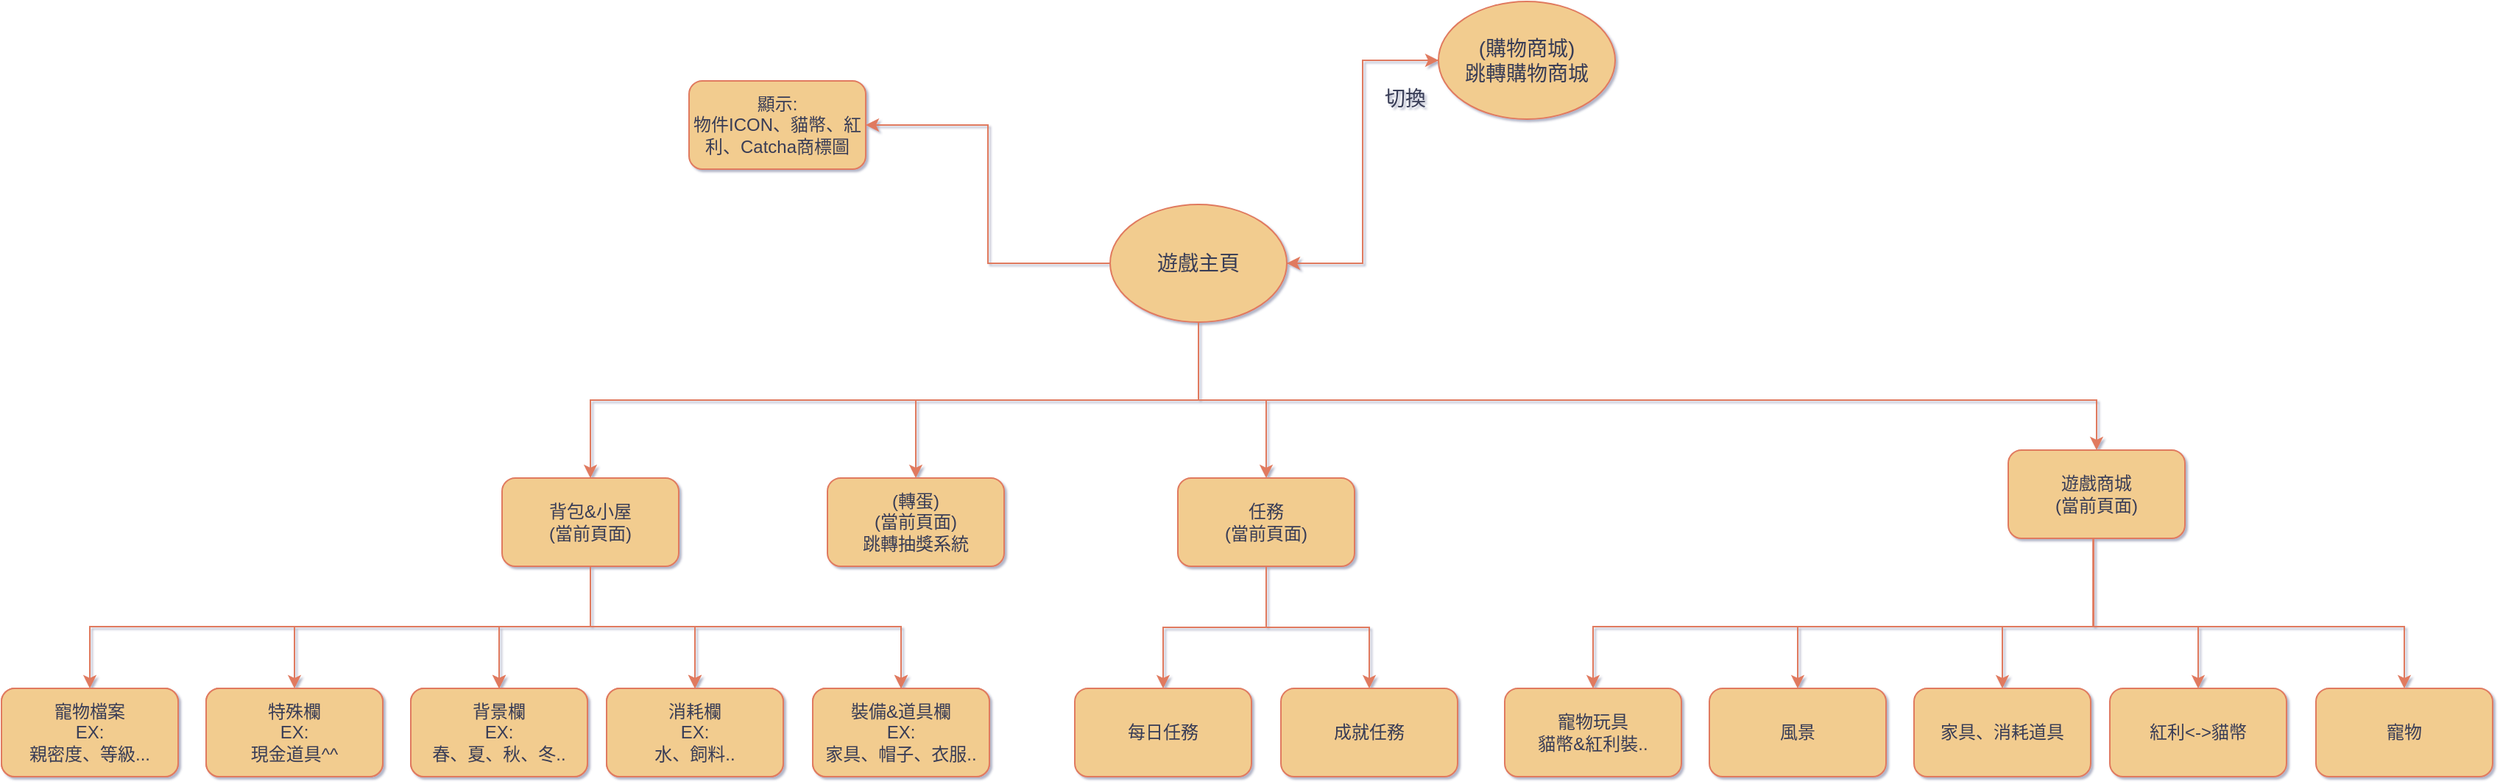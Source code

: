 <mxfile version="21.3.8" type="device">
  <diagram name="第 1 页" id="7AxvImhys1KES0EjwskX">
    <mxGraphModel dx="1334" dy="532" grid="0" gridSize="10" guides="1" tooltips="1" connect="1" arrows="1" fold="1" page="0" pageScale="1" pageWidth="1654" pageHeight="2336" background="#ffffff" math="0" shadow="1">
      <root>
        <mxCell id="0" />
        <mxCell id="1" parent="0" />
        <mxCell id="-ReHo5509mN-O1FkP-xh-4" style="edgeStyle=orthogonalEdgeStyle;rounded=0;orthogonalLoop=1;jettySize=auto;html=1;entryX=0;entryY=0.5;entryDx=0;entryDy=0;strokeColor=#E07A5F;fontColor=default;fillColor=#F2CC8F;fontSize=14;labelBackgroundColor=none;" parent="1" source="-ReHo5509mN-O1FkP-xh-1" target="-ReHo5509mN-O1FkP-xh-2" edge="1">
          <mxGeometry relative="1" as="geometry" />
        </mxCell>
        <mxCell id="-ReHo5509mN-O1FkP-xh-10" style="edgeStyle=orthogonalEdgeStyle;rounded=0;orthogonalLoop=1;jettySize=auto;html=1;exitX=0.5;exitY=1;exitDx=0;exitDy=0;entryX=0.5;entryY=0;entryDx=0;entryDy=0;strokeColor=#E07A5F;fontColor=default;fillColor=#F2CC8F;labelBackgroundColor=none;" parent="1" source="-ReHo5509mN-O1FkP-xh-1" target="-ReHo5509mN-O1FkP-xh-7" edge="1">
          <mxGeometry relative="1" as="geometry" />
        </mxCell>
        <mxCell id="-ReHo5509mN-O1FkP-xh-11" style="edgeStyle=orthogonalEdgeStyle;rounded=0;orthogonalLoop=1;jettySize=auto;html=1;exitX=0.5;exitY=1;exitDx=0;exitDy=0;entryX=0.5;entryY=0;entryDx=0;entryDy=0;strokeColor=#E07A5F;fontColor=default;fillColor=#F2CC8F;labelBackgroundColor=none;" parent="1" source="-ReHo5509mN-O1FkP-xh-1" target="-ReHo5509mN-O1FkP-xh-6" edge="1">
          <mxGeometry relative="1" as="geometry" />
        </mxCell>
        <mxCell id="-ReHo5509mN-O1FkP-xh-26" style="edgeStyle=orthogonalEdgeStyle;rounded=0;orthogonalLoop=1;jettySize=auto;html=1;entryX=1;entryY=0.5;entryDx=0;entryDy=0;strokeColor=#E07A5F;fontColor=default;fillColor=#F2CC8F;labelBackgroundColor=none;" parent="1" source="-ReHo5509mN-O1FkP-xh-1" target="-ReHo5509mN-O1FkP-xh-25" edge="1">
          <mxGeometry relative="1" as="geometry" />
        </mxCell>
        <mxCell id="-ReHo5509mN-O1FkP-xh-63" style="edgeStyle=orthogonalEdgeStyle;rounded=0;orthogonalLoop=1;jettySize=auto;html=1;entryX=0.5;entryY=0;entryDx=0;entryDy=0;strokeColor=#E07A5F;fontColor=#393C56;fillColor=#F2CC8F;" parent="1" source="-ReHo5509mN-O1FkP-xh-1" target="-ReHo5509mN-O1FkP-xh-23" edge="1">
          <mxGeometry relative="1" as="geometry" />
        </mxCell>
        <mxCell id="-ReHo5509mN-O1FkP-xh-64" style="edgeStyle=orthogonalEdgeStyle;rounded=0;orthogonalLoop=1;jettySize=auto;html=1;entryX=0.5;entryY=0;entryDx=0;entryDy=0;strokeColor=#E07A5F;fontColor=#393C56;fillColor=#F2CC8F;" parent="1" source="-ReHo5509mN-O1FkP-xh-1" target="-ReHo5509mN-O1FkP-xh-21" edge="1">
          <mxGeometry relative="1" as="geometry">
            <Array as="points">
              <mxPoint x="456" y="275" />
              <mxPoint x="1066" y="275" />
            </Array>
          </mxGeometry>
        </mxCell>
        <mxCell id="-ReHo5509mN-O1FkP-xh-1" value="遊戲主頁" style="ellipse;whiteSpace=wrap;html=1;labelBackgroundColor=none;fillColor=#F2CC8F;strokeColor=#E07A5F;fontColor=#393C56;fontSize=14;" parent="1" vertex="1">
          <mxGeometry x="396" y="142" width="120" height="80" as="geometry" />
        </mxCell>
        <mxCell id="-ReHo5509mN-O1FkP-xh-3" style="edgeStyle=orthogonalEdgeStyle;rounded=0;orthogonalLoop=1;jettySize=auto;html=1;exitX=0;exitY=0.5;exitDx=0;exitDy=0;entryX=1;entryY=0.5;entryDx=0;entryDy=0;strokeColor=#E07A5F;fontColor=default;fillColor=#F2CC8F;fontSize=14;labelBackgroundColor=none;" parent="1" source="-ReHo5509mN-O1FkP-xh-2" target="-ReHo5509mN-O1FkP-xh-1" edge="1">
          <mxGeometry relative="1" as="geometry" />
        </mxCell>
        <mxCell id="-ReHo5509mN-O1FkP-xh-2" value="(購物商城)&lt;br&gt;跳轉購物商城" style="ellipse;whiteSpace=wrap;html=1;labelBackgroundColor=none;fillColor=#F2CC8F;strokeColor=#E07A5F;fontColor=#393C56;fontSize=14;" parent="1" vertex="1">
          <mxGeometry x="619" y="4" width="120" height="80" as="geometry" />
        </mxCell>
        <mxCell id="-ReHo5509mN-O1FkP-xh-5" value="切換" style="text;html=1;align=center;verticalAlign=middle;resizable=0;points=[];autosize=1;strokeColor=none;fillColor=none;fontColor=#393C56;fontSize=14;labelBackgroundColor=none;" parent="1" vertex="1">
          <mxGeometry x="573" y="55" width="46" height="29" as="geometry" />
        </mxCell>
        <mxCell id="-ReHo5509mN-O1FkP-xh-13" value="" style="edgeStyle=orthogonalEdgeStyle;rounded=0;orthogonalLoop=1;jettySize=auto;html=1;strokeColor=#E07A5F;fontColor=default;fillColor=#F2CC8F;labelBackgroundColor=none;" parent="1" source="-ReHo5509mN-O1FkP-xh-6" target="-ReHo5509mN-O1FkP-xh-12" edge="1">
          <mxGeometry relative="1" as="geometry">
            <Array as="points">
              <mxPoint x="43" y="429" />
              <mxPoint x="-19" y="429" />
            </Array>
          </mxGeometry>
        </mxCell>
        <mxCell id="-ReHo5509mN-O1FkP-xh-16" style="edgeStyle=orthogonalEdgeStyle;rounded=0;orthogonalLoop=1;jettySize=auto;html=1;exitX=0.5;exitY=1;exitDx=0;exitDy=0;strokeColor=#E07A5F;fontColor=default;fillColor=#F2CC8F;labelBackgroundColor=none;" parent="1" source="-ReHo5509mN-O1FkP-xh-6" target="-ReHo5509mN-O1FkP-xh-15" edge="1">
          <mxGeometry relative="1" as="geometry">
            <Array as="points">
              <mxPoint x="43" y="429" />
              <mxPoint x="114" y="429" />
            </Array>
          </mxGeometry>
        </mxCell>
        <mxCell id="-ReHo5509mN-O1FkP-xh-18" style="edgeStyle=orthogonalEdgeStyle;rounded=0;orthogonalLoop=1;jettySize=auto;html=1;exitX=0.5;exitY=1;exitDx=0;exitDy=0;entryX=0.5;entryY=0;entryDx=0;entryDy=0;strokeColor=#E07A5F;fontColor=default;fillColor=#F2CC8F;labelBackgroundColor=none;" parent="1" source="-ReHo5509mN-O1FkP-xh-6" target="-ReHo5509mN-O1FkP-xh-17" edge="1">
          <mxGeometry relative="1" as="geometry">
            <Array as="points">
              <mxPoint x="43" y="429" />
              <mxPoint x="-158" y="429" />
            </Array>
          </mxGeometry>
        </mxCell>
        <mxCell id="-ReHo5509mN-O1FkP-xh-20" style="edgeStyle=orthogonalEdgeStyle;rounded=0;orthogonalLoop=1;jettySize=auto;html=1;exitX=0.5;exitY=1;exitDx=0;exitDy=0;entryX=0.5;entryY=0;entryDx=0;entryDy=0;strokeColor=#E07A5F;fontColor=default;fillColor=#F2CC8F;labelBackgroundColor=none;" parent="1" source="-ReHo5509mN-O1FkP-xh-6" target="-ReHo5509mN-O1FkP-xh-19" edge="1">
          <mxGeometry relative="1" as="geometry">
            <Array as="points">
              <mxPoint x="43" y="429" />
              <mxPoint x="254" y="429" />
            </Array>
          </mxGeometry>
        </mxCell>
        <mxCell id="-ReHo5509mN-O1FkP-xh-34" style="edgeStyle=orthogonalEdgeStyle;rounded=0;orthogonalLoop=1;jettySize=auto;html=1;entryX=0.5;entryY=0;entryDx=0;entryDy=0;strokeColor=#E07A5F;fontColor=default;fillColor=#F2CC8F;labelBackgroundColor=none;" parent="1" source="-ReHo5509mN-O1FkP-xh-6" target="-ReHo5509mN-O1FkP-xh-33" edge="1">
          <mxGeometry relative="1" as="geometry">
            <Array as="points">
              <mxPoint x="43" y="429" />
              <mxPoint x="-297" y="429" />
            </Array>
          </mxGeometry>
        </mxCell>
        <mxCell id="-ReHo5509mN-O1FkP-xh-6" value="背包&amp;amp;小屋&lt;br&gt;(當前頁面)" style="rounded=1;whiteSpace=wrap;html=1;strokeColor=#E07A5F;fontColor=#393C56;fillColor=#F2CC8F;labelBackgroundColor=none;" parent="1" vertex="1">
          <mxGeometry x="-17" y="328" width="120" height="60" as="geometry" />
        </mxCell>
        <mxCell id="-ReHo5509mN-O1FkP-xh-7" value="(轉蛋)&lt;br&gt;(當前頁面)&lt;br&gt;跳轉抽獎系統" style="rounded=1;whiteSpace=wrap;html=1;strokeColor=#E07A5F;fontColor=#393C56;fillColor=#F2CC8F;labelBackgroundColor=none;" parent="1" vertex="1">
          <mxGeometry x="204" y="328" width="120" height="60" as="geometry" />
        </mxCell>
        <mxCell id="-ReHo5509mN-O1FkP-xh-12" value="背景欄&lt;br&gt;EX:&lt;br&gt;春、夏、秋、冬.." style="whiteSpace=wrap;html=1;fillColor=#F2CC8F;strokeColor=#E07A5F;fontColor=#393C56;rounded=1;labelBackgroundColor=none;" parent="1" vertex="1">
          <mxGeometry x="-79" y="471" width="120" height="60" as="geometry" />
        </mxCell>
        <mxCell id="-ReHo5509mN-O1FkP-xh-15" value="消耗欄&lt;br&gt;EX:&lt;br&gt;水、飼料.." style="whiteSpace=wrap;html=1;fillColor=#F2CC8F;strokeColor=#E07A5F;fontColor=#393C56;rounded=1;labelBackgroundColor=none;" parent="1" vertex="1">
          <mxGeometry x="54" y="471" width="120" height="60" as="geometry" />
        </mxCell>
        <mxCell id="-ReHo5509mN-O1FkP-xh-17" value="特殊欄&lt;br&gt;EX:&lt;br&gt;現金道具^^" style="whiteSpace=wrap;html=1;fillColor=#F2CC8F;strokeColor=#E07A5F;fontColor=#393C56;rounded=1;labelBackgroundColor=none;" parent="1" vertex="1">
          <mxGeometry x="-218" y="471" width="120" height="60" as="geometry" />
        </mxCell>
        <mxCell id="-ReHo5509mN-O1FkP-xh-19" value="裝備欄&lt;br&gt;EX:&lt;br&gt;帽子、衣服..&lt;br&gt;" style="whiteSpace=wrap;html=1;fillColor=#F2CC8F;strokeColor=#E07A5F;fontColor=#393C56;rounded=1;labelBackgroundColor=none;" parent="1" vertex="1">
          <mxGeometry x="194" y="471" width="120" height="60" as="geometry" />
        </mxCell>
        <mxCell id="-ReHo5509mN-O1FkP-xh-21" value="遊戲商城&lt;br&gt;(當前頁面)" style="rounded=1;whiteSpace=wrap;html=1;strokeColor=#E07A5F;fontColor=#393C56;fillColor=#F2CC8F;labelBackgroundColor=none;" parent="1" vertex="1">
          <mxGeometry x="1006" y="309" width="120" height="60" as="geometry" />
        </mxCell>
        <mxCell id="-ReHo5509mN-O1FkP-xh-30" style="edgeStyle=orthogonalEdgeStyle;rounded=0;orthogonalLoop=1;jettySize=auto;html=1;entryX=0.5;entryY=0;entryDx=0;entryDy=0;strokeColor=#E07A5F;fontColor=default;fillColor=#F2CC8F;labelBackgroundColor=none;" parent="1" source="-ReHo5509mN-O1FkP-xh-23" target="-ReHo5509mN-O1FkP-xh-28" edge="1">
          <mxGeometry relative="1" as="geometry" />
        </mxCell>
        <mxCell id="-ReHo5509mN-O1FkP-xh-31" style="edgeStyle=orthogonalEdgeStyle;rounded=0;orthogonalLoop=1;jettySize=auto;html=1;entryX=0.5;entryY=0;entryDx=0;entryDy=0;strokeColor=#E07A5F;fontColor=default;fillColor=#F2CC8F;labelBackgroundColor=none;" parent="1" source="-ReHo5509mN-O1FkP-xh-23" target="-ReHo5509mN-O1FkP-xh-29" edge="1">
          <mxGeometry relative="1" as="geometry" />
        </mxCell>
        <mxCell id="-ReHo5509mN-O1FkP-xh-23" value="任務&lt;br&gt;(當前頁面)" style="rounded=1;whiteSpace=wrap;html=1;strokeColor=#E07A5F;fontColor=#393C56;fillColor=#F2CC8F;labelBackgroundColor=none;" parent="1" vertex="1">
          <mxGeometry x="442" y="328" width="120" height="60" as="geometry" />
        </mxCell>
        <mxCell id="-ReHo5509mN-O1FkP-xh-25" value="顯示:&lt;br&gt;物件ICON、貓幣、紅利、Catcha商標圖" style="rounded=1;whiteSpace=wrap;html=1;strokeColor=#E07A5F;fontColor=#393C56;fillColor=#F2CC8F;labelBackgroundColor=none;" parent="1" vertex="1">
          <mxGeometry x="110" y="58" width="120" height="60" as="geometry" />
        </mxCell>
        <mxCell id="-ReHo5509mN-O1FkP-xh-28" value="每日任務" style="whiteSpace=wrap;html=1;fillColor=#F2CC8F;strokeColor=#E07A5F;fontColor=#393C56;rounded=1;labelBackgroundColor=none;" parent="1" vertex="1">
          <mxGeometry x="372" y="471" width="120" height="60" as="geometry" />
        </mxCell>
        <mxCell id="-ReHo5509mN-O1FkP-xh-29" value="成就任務" style="whiteSpace=wrap;html=1;fillColor=#F2CC8F;strokeColor=#E07A5F;fontColor=#393C56;rounded=1;labelBackgroundColor=none;" parent="1" vertex="1">
          <mxGeometry x="512" y="471" width="120" height="60" as="geometry" />
        </mxCell>
        <mxCell id="-ReHo5509mN-O1FkP-xh-33" value="寵物檔案&lt;br&gt;EX:&lt;br&gt;親密度、等級..." style="whiteSpace=wrap;html=1;fillColor=#F2CC8F;strokeColor=#E07A5F;fontColor=#393C56;rounded=1;labelBackgroundColor=none;" parent="1" vertex="1">
          <mxGeometry x="-357" y="471" width="120" height="60" as="geometry" />
        </mxCell>
        <mxCell id="-ReHo5509mN-O1FkP-xh-44" value="背景欄&lt;br&gt;EX:&lt;br&gt;春、夏、秋、冬.." style="whiteSpace=wrap;html=1;fillColor=#F2CC8F;strokeColor=#E07A5F;fontColor=#393C56;rounded=1;labelBackgroundColor=none;" parent="1" vertex="1">
          <mxGeometry x="-79" y="471" width="120" height="60" as="geometry" />
        </mxCell>
        <mxCell id="-ReHo5509mN-O1FkP-xh-45" value="消耗欄&lt;br&gt;EX:&lt;br&gt;水、飼料.." style="whiteSpace=wrap;html=1;fillColor=#F2CC8F;strokeColor=#E07A5F;fontColor=#393C56;rounded=1;labelBackgroundColor=none;" parent="1" vertex="1">
          <mxGeometry x="54" y="471" width="120" height="60" as="geometry" />
        </mxCell>
        <mxCell id="-ReHo5509mN-O1FkP-xh-46" value="特殊欄&lt;br&gt;EX:&lt;br&gt;現金道具^^" style="whiteSpace=wrap;html=1;fillColor=#F2CC8F;strokeColor=#E07A5F;fontColor=#393C56;rounded=1;labelBackgroundColor=none;" parent="1" vertex="1">
          <mxGeometry x="-218" y="471" width="120" height="60" as="geometry" />
        </mxCell>
        <mxCell id="-ReHo5509mN-O1FkP-xh-47" value="裝備&amp;amp;道具欄&lt;br&gt;EX:&lt;br&gt;家具、帽子、衣服.." style="whiteSpace=wrap;html=1;fillColor=#F2CC8F;strokeColor=#E07A5F;fontColor=#393C56;rounded=1;labelBackgroundColor=none;" parent="1" vertex="1">
          <mxGeometry x="194" y="471" width="120" height="60" as="geometry" />
        </mxCell>
        <mxCell id="-ReHo5509mN-O1FkP-xh-48" value="寵物檔案&lt;br&gt;EX:&lt;br&gt;親密度、等級..." style="whiteSpace=wrap;html=1;fillColor=#F2CC8F;strokeColor=#E07A5F;fontColor=#393C56;rounded=1;labelBackgroundColor=none;" parent="1" vertex="1">
          <mxGeometry x="-357" y="471" width="120" height="60" as="geometry" />
        </mxCell>
        <mxCell id="-ReHo5509mN-O1FkP-xh-49" style="edgeStyle=orthogonalEdgeStyle;rounded=0;orthogonalLoop=1;jettySize=auto;html=1;exitX=0.5;exitY=1;exitDx=0;exitDy=0;strokeColor=#E07A5F;fontColor=default;fillColor=#F2CC8F;labelBackgroundColor=none;" parent="1" target="-ReHo5509mN-O1FkP-xh-45" edge="1">
          <mxGeometry relative="1" as="geometry">
            <mxPoint x="43" y="388" as="sourcePoint" />
            <Array as="points">
              <mxPoint x="43" y="429" />
              <mxPoint x="114" y="429" />
            </Array>
          </mxGeometry>
        </mxCell>
        <mxCell id="-ReHo5509mN-O1FkP-xh-50" style="edgeStyle=orthogonalEdgeStyle;rounded=0;orthogonalLoop=1;jettySize=auto;html=1;exitX=0.5;exitY=1;exitDx=0;exitDy=0;entryX=0.5;entryY=0;entryDx=0;entryDy=0;strokeColor=#E07A5F;fontColor=default;fillColor=#F2CC8F;labelBackgroundColor=none;" parent="1" target="-ReHo5509mN-O1FkP-xh-47" edge="1">
          <mxGeometry relative="1" as="geometry">
            <mxPoint x="43" y="388" as="sourcePoint" />
            <Array as="points">
              <mxPoint x="43" y="429" />
              <mxPoint x="254" y="429" />
            </Array>
          </mxGeometry>
        </mxCell>
        <mxCell id="-ReHo5509mN-O1FkP-xh-51" value="" style="edgeStyle=orthogonalEdgeStyle;rounded=0;orthogonalLoop=1;jettySize=auto;html=1;strokeColor=#E07A5F;fontColor=default;fillColor=#F2CC8F;labelBackgroundColor=none;" parent="1" target="-ReHo5509mN-O1FkP-xh-44" edge="1">
          <mxGeometry relative="1" as="geometry">
            <mxPoint x="43" y="388" as="sourcePoint" />
            <Array as="points">
              <mxPoint x="43" y="429" />
              <mxPoint x="-19" y="429" />
            </Array>
          </mxGeometry>
        </mxCell>
        <mxCell id="-ReHo5509mN-O1FkP-xh-52" style="edgeStyle=orthogonalEdgeStyle;rounded=0;orthogonalLoop=1;jettySize=auto;html=1;exitX=0.482;exitY=0.994;exitDx=0;exitDy=0;entryX=0.5;entryY=0;entryDx=0;entryDy=0;strokeColor=#E07A5F;fontColor=default;fillColor=#F2CC8F;labelBackgroundColor=none;exitPerimeter=0;" parent="1" source="-ReHo5509mN-O1FkP-xh-21" edge="1">
          <mxGeometry relative="1" as="geometry">
            <mxPoint x="1064" y="388" as="sourcePoint" />
            <mxPoint x="863" y="471" as="targetPoint" />
            <Array as="points">
              <mxPoint x="1064" y="429" />
              <mxPoint x="863" y="429" />
            </Array>
          </mxGeometry>
        </mxCell>
        <mxCell id="-ReHo5509mN-O1FkP-xh-53" style="edgeStyle=orthogonalEdgeStyle;rounded=0;orthogonalLoop=1;jettySize=auto;html=1;entryX=0.5;entryY=0;entryDx=0;entryDy=0;strokeColor=#E07A5F;fontColor=default;fillColor=#F2CC8F;labelBackgroundColor=none;exitX=0.481;exitY=1.006;exitDx=0;exitDy=0;exitPerimeter=0;" parent="1" source="-ReHo5509mN-O1FkP-xh-21" edge="1">
          <mxGeometry relative="1" as="geometry">
            <mxPoint x="1064" y="388" as="sourcePoint" />
            <mxPoint x="724" y="471" as="targetPoint" />
            <Array as="points">
              <mxPoint x="1064" y="429" />
              <mxPoint x="724" y="429" />
            </Array>
          </mxGeometry>
        </mxCell>
        <mxCell id="-ReHo5509mN-O1FkP-xh-54" value="家具、消耗道具" style="whiteSpace=wrap;html=1;fillColor=#F2CC8F;strokeColor=#E07A5F;fontColor=#393C56;rounded=1;labelBackgroundColor=none;" parent="1" vertex="1">
          <mxGeometry x="942" y="471" width="120" height="60" as="geometry" />
        </mxCell>
        <mxCell id="-ReHo5509mN-O1FkP-xh-55" value="紅利&amp;lt;-&amp;gt;貓幣" style="whiteSpace=wrap;html=1;fillColor=#F2CC8F;strokeColor=#E07A5F;fontColor=#393C56;rounded=1;labelBackgroundColor=none;" parent="1" vertex="1">
          <mxGeometry x="1075" y="471" width="120" height="60" as="geometry" />
        </mxCell>
        <mxCell id="-ReHo5509mN-O1FkP-xh-56" value="風景" style="whiteSpace=wrap;html=1;fillColor=#F2CC8F;strokeColor=#E07A5F;fontColor=#393C56;rounded=1;labelBackgroundColor=none;" parent="1" vertex="1">
          <mxGeometry x="803" y="471" width="120" height="60" as="geometry" />
        </mxCell>
        <mxCell id="-ReHo5509mN-O1FkP-xh-57" value="寵物" style="whiteSpace=wrap;html=1;fillColor=#F2CC8F;strokeColor=#E07A5F;fontColor=#393C56;rounded=1;labelBackgroundColor=none;" parent="1" vertex="1">
          <mxGeometry x="1215" y="471" width="120" height="60" as="geometry" />
        </mxCell>
        <mxCell id="-ReHo5509mN-O1FkP-xh-58" value="寵物玩具&lt;br&gt;貓幣&amp;amp;紅利裝.." style="whiteSpace=wrap;html=1;fillColor=#F2CC8F;strokeColor=#E07A5F;fontColor=#393C56;rounded=1;labelBackgroundColor=none;" parent="1" vertex="1">
          <mxGeometry x="664" y="471" width="120" height="60" as="geometry" />
        </mxCell>
        <mxCell id="-ReHo5509mN-O1FkP-xh-59" style="edgeStyle=orthogonalEdgeStyle;rounded=0;orthogonalLoop=1;jettySize=auto;html=1;exitX=0.483;exitY=0.996;exitDx=0;exitDy=0;strokeColor=#E07A5F;fontColor=default;fillColor=#F2CC8F;labelBackgroundColor=none;exitPerimeter=0;" parent="1" source="-ReHo5509mN-O1FkP-xh-21" target="-ReHo5509mN-O1FkP-xh-55" edge="1">
          <mxGeometry relative="1" as="geometry">
            <mxPoint x="1064" y="388" as="sourcePoint" />
            <Array as="points">
              <mxPoint x="1064" y="429" />
              <mxPoint x="1135" y="429" />
            </Array>
          </mxGeometry>
        </mxCell>
        <mxCell id="-ReHo5509mN-O1FkP-xh-60" style="edgeStyle=orthogonalEdgeStyle;rounded=0;orthogonalLoop=1;jettySize=auto;html=1;exitX=0.482;exitY=1.003;exitDx=0;exitDy=0;entryX=0.5;entryY=0;entryDx=0;entryDy=0;strokeColor=#E07A5F;fontColor=default;fillColor=#F2CC8F;labelBackgroundColor=none;exitPerimeter=0;" parent="1" source="-ReHo5509mN-O1FkP-xh-21" target="-ReHo5509mN-O1FkP-xh-57" edge="1">
          <mxGeometry relative="1" as="geometry">
            <mxPoint x="1064" y="388" as="sourcePoint" />
            <Array as="points">
              <mxPoint x="1064" y="429" />
              <mxPoint x="1275" y="429" />
            </Array>
          </mxGeometry>
        </mxCell>
        <mxCell id="-ReHo5509mN-O1FkP-xh-61" value="" style="edgeStyle=orthogonalEdgeStyle;rounded=0;orthogonalLoop=1;jettySize=auto;html=1;strokeColor=#E07A5F;fontColor=default;fillColor=#F2CC8F;labelBackgroundColor=none;exitX=0.483;exitY=1;exitDx=0;exitDy=0;exitPerimeter=0;" parent="1" source="-ReHo5509mN-O1FkP-xh-21" target="-ReHo5509mN-O1FkP-xh-54" edge="1">
          <mxGeometry relative="1" as="geometry">
            <mxPoint x="1064" y="388" as="sourcePoint" />
            <Array as="points">
              <mxPoint x="1064" y="429" />
              <mxPoint x="1002" y="429" />
            </Array>
          </mxGeometry>
        </mxCell>
      </root>
    </mxGraphModel>
  </diagram>
</mxfile>

